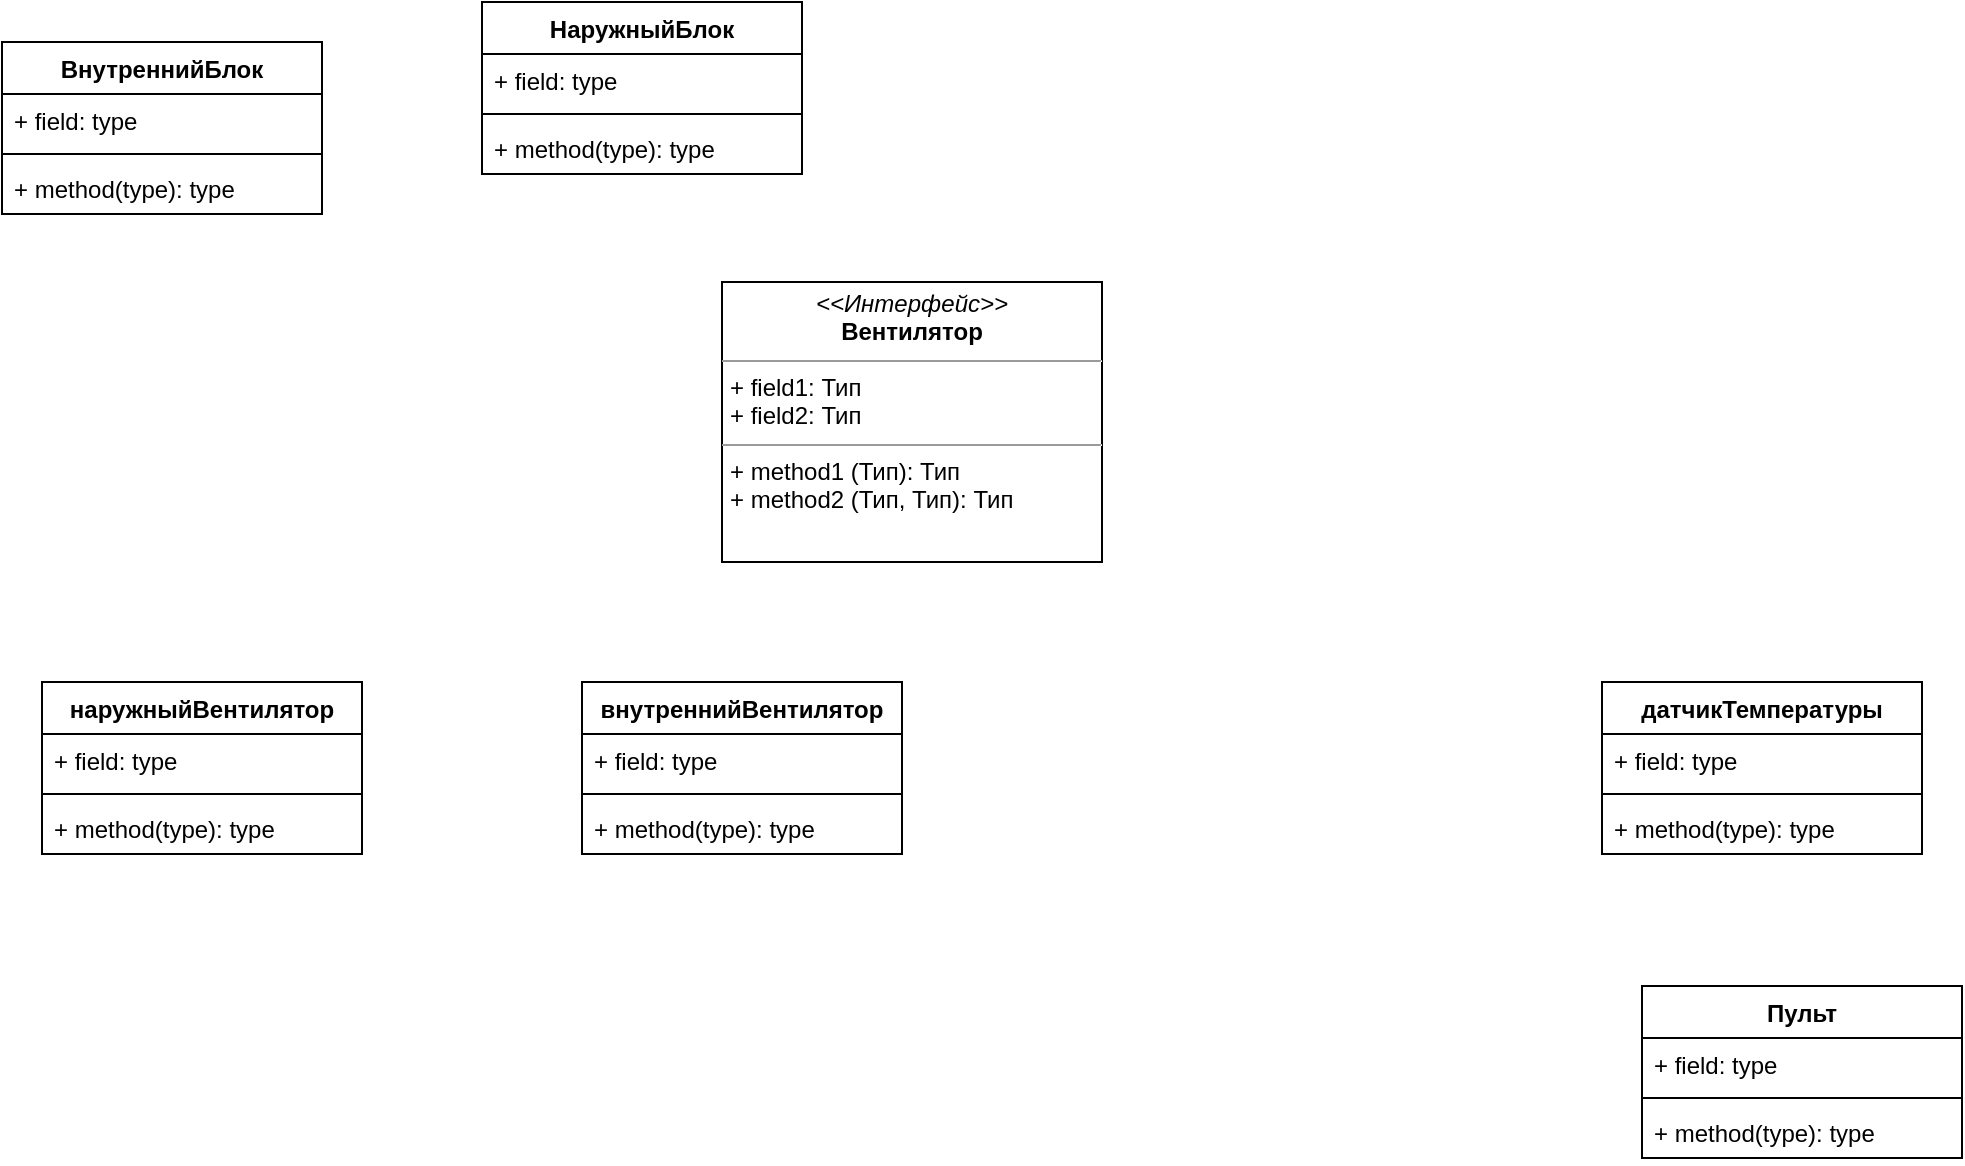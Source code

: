 <mxfile version="15.2.7" type="github">
  <diagram id="ObeKxSN3gTo3Cz10HJ9P" name="Page-1">
    <mxGraphModel dx="2249" dy="794" grid="1" gridSize="10" guides="1" tooltips="1" connect="1" arrows="1" fold="1" page="1" pageScale="1" pageWidth="827" pageHeight="1169" math="0" shadow="0">
      <root>
        <mxCell id="0" />
        <mxCell id="1" parent="0" />
        <mxCell id="pjRUFHgXaXV4LYHJn681-1" value="внутреннийВентилятор" style="swimlane;fontStyle=1;align=center;verticalAlign=top;childLayout=stackLayout;horizontal=1;startSize=26;horizontalStack=0;resizeParent=1;resizeParentMax=0;resizeLast=0;collapsible=1;marginBottom=0;" vertex="1" parent="1">
          <mxGeometry x="30" y="390" width="160" height="86" as="geometry" />
        </mxCell>
        <mxCell id="pjRUFHgXaXV4LYHJn681-2" value="+ field: type" style="text;strokeColor=none;fillColor=none;align=left;verticalAlign=top;spacingLeft=4;spacingRight=4;overflow=hidden;rotatable=0;points=[[0,0.5],[1,0.5]];portConstraint=eastwest;" vertex="1" parent="pjRUFHgXaXV4LYHJn681-1">
          <mxGeometry y="26" width="160" height="26" as="geometry" />
        </mxCell>
        <mxCell id="pjRUFHgXaXV4LYHJn681-3" value="" style="line;strokeWidth=1;fillColor=none;align=left;verticalAlign=middle;spacingTop=-1;spacingLeft=3;spacingRight=3;rotatable=0;labelPosition=right;points=[];portConstraint=eastwest;" vertex="1" parent="pjRUFHgXaXV4LYHJn681-1">
          <mxGeometry y="52" width="160" height="8" as="geometry" />
        </mxCell>
        <mxCell id="pjRUFHgXaXV4LYHJn681-4" value="+ method(type): type" style="text;strokeColor=none;fillColor=none;align=left;verticalAlign=top;spacingLeft=4;spacingRight=4;overflow=hidden;rotatable=0;points=[[0,0.5],[1,0.5]];portConstraint=eastwest;" vertex="1" parent="pjRUFHgXaXV4LYHJn681-1">
          <mxGeometry y="60" width="160" height="26" as="geometry" />
        </mxCell>
        <mxCell id="pjRUFHgXaXV4LYHJn681-5" value="&lt;p style=&quot;margin: 0px ; margin-top: 4px ; text-align: center&quot;&gt;&lt;i&gt;&lt;font style=&quot;vertical-align: inherit&quot;&gt;&lt;font style=&quot;vertical-align: inherit&quot;&gt;&amp;lt;&amp;lt;Интерфейс&amp;gt;&amp;gt; &lt;/font&gt;&lt;/font&gt;&lt;/i&gt;&lt;br&gt;&lt;b&gt;&lt;font style=&quot;vertical-align: inherit&quot;&gt;&lt;font style=&quot;vertical-align: inherit&quot;&gt;Вентилятор&lt;/font&gt;&lt;/font&gt;&lt;/b&gt;&lt;/p&gt;&lt;hr size=&quot;1&quot;&gt;&lt;p style=&quot;margin: 0px ; margin-left: 4px&quot;&gt;&lt;font style=&quot;vertical-align: inherit&quot;&gt;&lt;font style=&quot;vertical-align: inherit&quot;&gt;+ field1: Тип &lt;/font&gt;&lt;/font&gt;&lt;br&gt;&lt;font style=&quot;vertical-align: inherit&quot;&gt;&lt;font style=&quot;vertical-align: inherit&quot;&gt;+ field2: Тип&lt;/font&gt;&lt;/font&gt;&lt;/p&gt;&lt;hr size=&quot;1&quot;&gt;&lt;p style=&quot;margin: 0px ; margin-left: 4px&quot;&gt;&lt;font style=&quot;vertical-align: inherit&quot;&gt;&lt;font style=&quot;vertical-align: inherit&quot;&gt;+ method1 (Тип): Тип &lt;/font&gt;&lt;/font&gt;&lt;br&gt;&lt;font style=&quot;vertical-align: inherit&quot;&gt;&lt;font style=&quot;vertical-align: inherit&quot;&gt;+ method2 (Тип, Тип): Тип&lt;/font&gt;&lt;/font&gt;&lt;/p&gt;" style="verticalAlign=top;align=left;overflow=fill;fontSize=12;fontFamily=Helvetica;html=1;" vertex="1" parent="1">
          <mxGeometry x="100" y="190" width="190" height="140" as="geometry" />
        </mxCell>
        <mxCell id="pjRUFHgXaXV4LYHJn681-6" value="наружныйВентилятор" style="swimlane;fontStyle=1;align=center;verticalAlign=top;childLayout=stackLayout;horizontal=1;startSize=26;horizontalStack=0;resizeParent=1;resizeParentMax=0;resizeLast=0;collapsible=1;marginBottom=0;" vertex="1" parent="1">
          <mxGeometry x="-240" y="390" width="160" height="86" as="geometry" />
        </mxCell>
        <mxCell id="pjRUFHgXaXV4LYHJn681-7" value="+ field: type" style="text;strokeColor=none;fillColor=none;align=left;verticalAlign=top;spacingLeft=4;spacingRight=4;overflow=hidden;rotatable=0;points=[[0,0.5],[1,0.5]];portConstraint=eastwest;" vertex="1" parent="pjRUFHgXaXV4LYHJn681-6">
          <mxGeometry y="26" width="160" height="26" as="geometry" />
        </mxCell>
        <mxCell id="pjRUFHgXaXV4LYHJn681-8" value="" style="line;strokeWidth=1;fillColor=none;align=left;verticalAlign=middle;spacingTop=-1;spacingLeft=3;spacingRight=3;rotatable=0;labelPosition=right;points=[];portConstraint=eastwest;" vertex="1" parent="pjRUFHgXaXV4LYHJn681-6">
          <mxGeometry y="52" width="160" height="8" as="geometry" />
        </mxCell>
        <mxCell id="pjRUFHgXaXV4LYHJn681-9" value="+ method(type): type" style="text;strokeColor=none;fillColor=none;align=left;verticalAlign=top;spacingLeft=4;spacingRight=4;overflow=hidden;rotatable=0;points=[[0,0.5],[1,0.5]];portConstraint=eastwest;" vertex="1" parent="pjRUFHgXaXV4LYHJn681-6">
          <mxGeometry y="60" width="160" height="26" as="geometry" />
        </mxCell>
        <mxCell id="pjRUFHgXaXV4LYHJn681-10" value="датчикТемпературы" style="swimlane;fontStyle=1;align=center;verticalAlign=top;childLayout=stackLayout;horizontal=1;startSize=26;horizontalStack=0;resizeParent=1;resizeParentMax=0;resizeLast=0;collapsible=1;marginBottom=0;" vertex="1" parent="1">
          <mxGeometry x="540" y="390" width="160" height="86" as="geometry" />
        </mxCell>
        <mxCell id="pjRUFHgXaXV4LYHJn681-11" value="+ field: type" style="text;strokeColor=none;fillColor=none;align=left;verticalAlign=top;spacingLeft=4;spacingRight=4;overflow=hidden;rotatable=0;points=[[0,0.5],[1,0.5]];portConstraint=eastwest;" vertex="1" parent="pjRUFHgXaXV4LYHJn681-10">
          <mxGeometry y="26" width="160" height="26" as="geometry" />
        </mxCell>
        <mxCell id="pjRUFHgXaXV4LYHJn681-12" value="" style="line;strokeWidth=1;fillColor=none;align=left;verticalAlign=middle;spacingTop=-1;spacingLeft=3;spacingRight=3;rotatable=0;labelPosition=right;points=[];portConstraint=eastwest;" vertex="1" parent="pjRUFHgXaXV4LYHJn681-10">
          <mxGeometry y="52" width="160" height="8" as="geometry" />
        </mxCell>
        <mxCell id="pjRUFHgXaXV4LYHJn681-13" value="+ method(type): type" style="text;strokeColor=none;fillColor=none;align=left;verticalAlign=top;spacingLeft=4;spacingRight=4;overflow=hidden;rotatable=0;points=[[0,0.5],[1,0.5]];portConstraint=eastwest;" vertex="1" parent="pjRUFHgXaXV4LYHJn681-10">
          <mxGeometry y="60" width="160" height="26" as="geometry" />
        </mxCell>
        <mxCell id="pjRUFHgXaXV4LYHJn681-14" value="Пульт" style="swimlane;fontStyle=1;align=center;verticalAlign=top;childLayout=stackLayout;horizontal=1;startSize=26;horizontalStack=0;resizeParent=1;resizeParentMax=0;resizeLast=0;collapsible=1;marginBottom=0;" vertex="1" parent="1">
          <mxGeometry x="560" y="542" width="160" height="86" as="geometry" />
        </mxCell>
        <mxCell id="pjRUFHgXaXV4LYHJn681-15" value="+ field: type" style="text;strokeColor=none;fillColor=none;align=left;verticalAlign=top;spacingLeft=4;spacingRight=4;overflow=hidden;rotatable=0;points=[[0,0.5],[1,0.5]];portConstraint=eastwest;" vertex="1" parent="pjRUFHgXaXV4LYHJn681-14">
          <mxGeometry y="26" width="160" height="26" as="geometry" />
        </mxCell>
        <mxCell id="pjRUFHgXaXV4LYHJn681-16" value="" style="line;strokeWidth=1;fillColor=none;align=left;verticalAlign=middle;spacingTop=-1;spacingLeft=3;spacingRight=3;rotatable=0;labelPosition=right;points=[];portConstraint=eastwest;" vertex="1" parent="pjRUFHgXaXV4LYHJn681-14">
          <mxGeometry y="52" width="160" height="8" as="geometry" />
        </mxCell>
        <mxCell id="pjRUFHgXaXV4LYHJn681-17" value="+ method(type): type" style="text;strokeColor=none;fillColor=none;align=left;verticalAlign=top;spacingLeft=4;spacingRight=4;overflow=hidden;rotatable=0;points=[[0,0.5],[1,0.5]];portConstraint=eastwest;" vertex="1" parent="pjRUFHgXaXV4LYHJn681-14">
          <mxGeometry y="60" width="160" height="26" as="geometry" />
        </mxCell>
        <mxCell id="pjRUFHgXaXV4LYHJn681-18" value="ВнутреннийБлок" style="swimlane;fontStyle=1;align=center;verticalAlign=top;childLayout=stackLayout;horizontal=1;startSize=26;horizontalStack=0;resizeParent=1;resizeParentMax=0;resizeLast=0;collapsible=1;marginBottom=0;" vertex="1" parent="1">
          <mxGeometry x="-260" y="70" width="160" height="86" as="geometry" />
        </mxCell>
        <mxCell id="pjRUFHgXaXV4LYHJn681-19" value="+ field: type" style="text;strokeColor=none;fillColor=none;align=left;verticalAlign=top;spacingLeft=4;spacingRight=4;overflow=hidden;rotatable=0;points=[[0,0.5],[1,0.5]];portConstraint=eastwest;" vertex="1" parent="pjRUFHgXaXV4LYHJn681-18">
          <mxGeometry y="26" width="160" height="26" as="geometry" />
        </mxCell>
        <mxCell id="pjRUFHgXaXV4LYHJn681-20" value="" style="line;strokeWidth=1;fillColor=none;align=left;verticalAlign=middle;spacingTop=-1;spacingLeft=3;spacingRight=3;rotatable=0;labelPosition=right;points=[];portConstraint=eastwest;" vertex="1" parent="pjRUFHgXaXV4LYHJn681-18">
          <mxGeometry y="52" width="160" height="8" as="geometry" />
        </mxCell>
        <mxCell id="pjRUFHgXaXV4LYHJn681-21" value="+ method(type): type" style="text;strokeColor=none;fillColor=none;align=left;verticalAlign=top;spacingLeft=4;spacingRight=4;overflow=hidden;rotatable=0;points=[[0,0.5],[1,0.5]];portConstraint=eastwest;" vertex="1" parent="pjRUFHgXaXV4LYHJn681-18">
          <mxGeometry y="60" width="160" height="26" as="geometry" />
        </mxCell>
        <mxCell id="pjRUFHgXaXV4LYHJn681-22" value="НаружныйБлок" style="swimlane;fontStyle=1;align=center;verticalAlign=top;childLayout=stackLayout;horizontal=1;startSize=26;horizontalStack=0;resizeParent=1;resizeParentMax=0;resizeLast=0;collapsible=1;marginBottom=0;" vertex="1" parent="1">
          <mxGeometry x="-20" y="50" width="160" height="86" as="geometry" />
        </mxCell>
        <mxCell id="pjRUFHgXaXV4LYHJn681-23" value="+ field: type" style="text;strokeColor=none;fillColor=none;align=left;verticalAlign=top;spacingLeft=4;spacingRight=4;overflow=hidden;rotatable=0;points=[[0,0.5],[1,0.5]];portConstraint=eastwest;" vertex="1" parent="pjRUFHgXaXV4LYHJn681-22">
          <mxGeometry y="26" width="160" height="26" as="geometry" />
        </mxCell>
        <mxCell id="pjRUFHgXaXV4LYHJn681-24" value="" style="line;strokeWidth=1;fillColor=none;align=left;verticalAlign=middle;spacingTop=-1;spacingLeft=3;spacingRight=3;rotatable=0;labelPosition=right;points=[];portConstraint=eastwest;" vertex="1" parent="pjRUFHgXaXV4LYHJn681-22">
          <mxGeometry y="52" width="160" height="8" as="geometry" />
        </mxCell>
        <mxCell id="pjRUFHgXaXV4LYHJn681-25" value="+ method(type): type" style="text;strokeColor=none;fillColor=none;align=left;verticalAlign=top;spacingLeft=4;spacingRight=4;overflow=hidden;rotatable=0;points=[[0,0.5],[1,0.5]];portConstraint=eastwest;" vertex="1" parent="pjRUFHgXaXV4LYHJn681-22">
          <mxGeometry y="60" width="160" height="26" as="geometry" />
        </mxCell>
      </root>
    </mxGraphModel>
  </diagram>
</mxfile>

